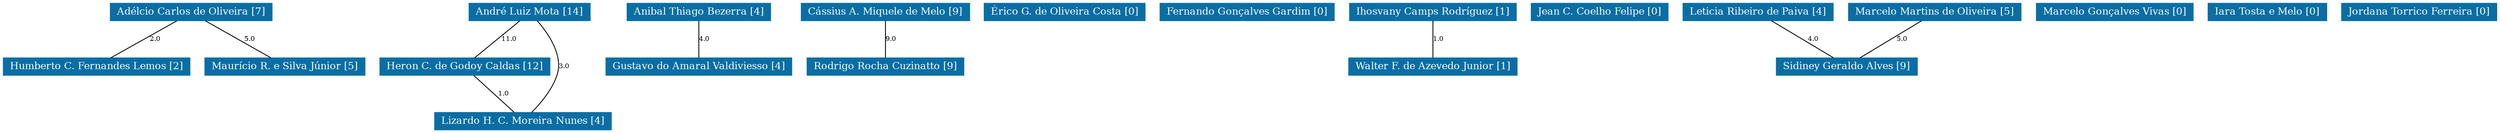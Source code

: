 strict graph grafo2 {
	graph [bb="0,0,2501.5,153",
		id=grafo2,
		overlap=False
	];
	node [fontsize=12,
		label="\N",
		shape=rectangle,
		style=filled
	];
	0	 [URL="membro-0487113229071944.html",
		color="#0A6EA4",
		fontcolor="#FFFFFF",
		height=0.29167,
		label="Adélcio Carlos de Oliveira [7]",
		pos="187,142.5",
		width=2.1944];
	8	 [URL="membro-8374281747074655.html",
		color="#0A6EA4",
		fontcolor="#FFFFFF",
		height=0.29167,
		label="Humberto C. Fernandes Lemos [2]",
		pos="92,76.5",
		width=2.5556];
	0 -- 8	 [fontsize=8,
		label=2.0,
		lp="151,109.5",
		pos="171.74,131.9 154.01,119.58 124.94,99.383 107.23,87.078"];
	20	 [URL="membro-7617696183555654.html",
		color="#0A6EA4",
		fontcolor="#FFFFFF",
		height=0.29167,
		label="Maurício R. e Silva Júnior [5]",
		pos="281,76.5",
		width=2.1944];
	0 -- 20	 [fontsize=8,
		label=5.0,
		lp="245,109.5",
		pos="202.1,131.9 219.64,119.58 248.41,99.383 265.93,87.078"];
	1	 [URL="membro-8453016139576761.html",
		color="#0A6EA4",
		fontcolor="#FFFFFF",
		height=0.29167,
		label="André Luiz Mota [14]",
		pos="528,142.5",
		width=1.6944];
	7	 [URL="membro-1373657423991547.html",
		color="#0A6EA4",
		fontcolor="#FFFFFF",
		height=0.29167,
		label="Heron C. de Godoy Caldas [12]",
		pos="462,76.5",
		width=2.3333];
	1 -- 7	 [fontsize=8,
		label=11.0,
		lp="505.5,109.5",
		pos="517.4,131.9 505.15,119.65 485.12,99.622 472.8,87.297"];
	12	 [URL="membro-9320579515635433.html",
		color="#0A6EA4",
		fontcolor="#FFFFFF",
		height=0.29167,
		label="Lizardo H. C. Moreira Nunes [4]",
		pos="522,10.5",
		width=2.4028];
	1 -- 12	 [fontsize=8,
		label=3.0,
		lp="562,76.5",
		pos="536.19,131.76 546.34,117.1 561.57,89.902 555,66 550.31,48.921 538.84,31.783 530.74,21.164"];
	7 -- 12	 [fontsize=8,
		label=1.0,
		lp="501,43.5",
		pos="471.64,65.896 482.77,53.653 500.98,33.622 512.18,21.297"];
	2	 [URL="membro-8478305453281130.html",
		color="#0A6EA4",
		fontcolor="#FFFFFF",
		height=0.29167,
		label="Anibal Thiago Bezerra [4]",
		pos="702,142.5",
		width=1.9861];
	6	 [URL="membro-4023778019418442.html",
		color="#0A6EA4",
		fontcolor="#FFFFFF",
		height=0.29167,
		label="Gustavo do Amaral Valdiviesso [4]",
		pos="702,76.5",
		width=2.5417];
	2 -- 6	 [fontsize=8,
		label=4.0,
		lp="707,109.5",
		pos="702,131.9 702,119.65 702,99.622 702,87.297"];
	3	 [URL="membro-4002033080997386.html",
		color="#0A6EA4",
		fontcolor="#FFFFFF",
		height=0.29167,
		label="Cássius A. Miquele de Melo [9]",
		pos="889,142.5",
		width=2.3194];
	15	 [URL="membro-8073303573679522.html",
		color="#0A6EA4",
		fontcolor="#FFFFFF",
		height=0.29167,
		label="Rodrigo Rocha Cuzinatto [9]",
		pos="889,76.5",
		width=2.1389];
	3 -- 15	 [fontsize=8,
		label=9.0,
		lp="894,109.5",
		pos="889,131.9 889,119.65 889,99.622 889,87.297"];
	4	 [URL="membro-4937965723746020.html",
		color="#0A6EA4",
		fontcolor="#FFFFFF",
		height=0.29167,
		label="Érico G. de Oliveira Costa [0]",
		pos="1071,142.5",
		width=2.2222];
	5	 [URL="membro-2425549033248106.html",
		color="#0A6EA4",
		fontcolor="#FFFFFF",
		height=0.29167,
		label="Fernando Gonçalves Gardim [0]",
		pos="1254,142.5",
		width=2.3611];
	9	 [URL="membro-3732563704810366.html",
		color="#0A6EA4",
		fontcolor="#FFFFFF",
		height=0.29167,
		label="Ihosvany Camps Rodríguez [1]",
		pos="1439,142.5",
		width=2.2778];
	17	 [URL="membro-4183276948524704.html",
		color="#0A6EA4",
		fontcolor="#FFFFFF",
		height=0.29167,
		label="Walter F. de Azevedo Junior [1]",
		pos="1439,76.5",
		width=2.3194];
	9 -- 17	 [fontsize=8,
		label=1.0,
		lp="1444,109.5",
		pos="1439,131.9 1439,119.65 1439,99.622 1439,87.297"];
	10	 [URL="membro-1513522824340750.html",
		color="#0A6EA4",
		fontcolor="#FFFFFF",
		height=0.29167,
		label="Jean C. Coelho Felipe [0]",
		pos="1608,142.5",
		width=1.9167];
	11	 [URL="membro-9428416479663144.html",
		color="#0A6EA4",
		fontcolor="#FFFFFF",
		height=0.29167,
		label="Leticia Ribeiro de Paiva [4]",
		pos="1769,142.5",
		width=2.0417];
	16	 [URL="membro-4536440727635518.html",
		color="#0A6EA4",
		fontcolor="#FFFFFF",
		height=0.29167,
		label="Sidiney Geraldo Alves [9]",
		pos="1857,76.5",
		width=1.9444];
	11 -- 16	 [fontsize=8,
		label=4.0,
		lp="1824,109.5",
		pos="1783.1,131.9 1799.6,119.58 1826.5,99.383 1842.9,87.078"];
	13	 [URL="membro-1312049227898761.html",
		color="#0A6EA4",
		fontcolor="#FFFFFF",
		height=0.29167,
		label="Marcelo Gonçalves Vivas [0]",
		pos="2123,142.5",
		width=2.1528];
	14	 [URL="membro-2091568617999217.html",
		color="#0A6EA4",
		fontcolor="#FFFFFF",
		height=0.29167,
		label="Marcelo Martins de Oliveira [5]",
		pos="1944,142.5",
		width=2.3194];
	14 -- 16	 [fontsize=8,
		label=5.0,
		lp="1911,109.5",
		pos="1930,131.9 1913.8,119.58 1887.2,99.383 1870.9,87.078"];
	18	 [URL="membro-7286059807128292.html",
		color="#0A6EA4",
		fontcolor="#FFFFFF",
		height=0.29167,
		label="Iara Tosta e Melo [0]",
		pos="2277,142.5",
		width=1.6111];
	19	 [URL="membro-2740598136336384.html",
		color="#0A6EA4",
		fontcolor="#FFFFFF",
		height=0.29167,
		label="Jordana Torrico Ferreira [0]",
		pos="2427,142.5",
		width=2.0694];
}
